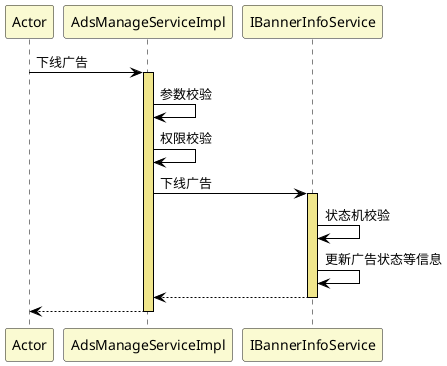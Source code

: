 @startuml
skinparam sequence {
ArrowColor black
LifeLineBorderColor black
LifeLineBackgroundColor khaki
ParticipantBackgroundColor lightgoldenrodyellow
}
participant Actor
Actor -> AdsManageServiceImpl : 下线广告
activate AdsManageServiceImpl
AdsManageServiceImpl -> AdsManageServiceImpl : 参数校验
AdsManageServiceImpl -> AdsManageServiceImpl : 权限校验
AdsManageServiceImpl -> IBannerInfoService : 下线广告
activate IBannerInfoService
IBannerInfoService -> IBannerInfoService : 状态机校验
IBannerInfoService -> IBannerInfoService: 更新广告状态等信息
IBannerInfoService --> AdsManageServiceImpl
deactivate IBannerInfoService
return
@enduml